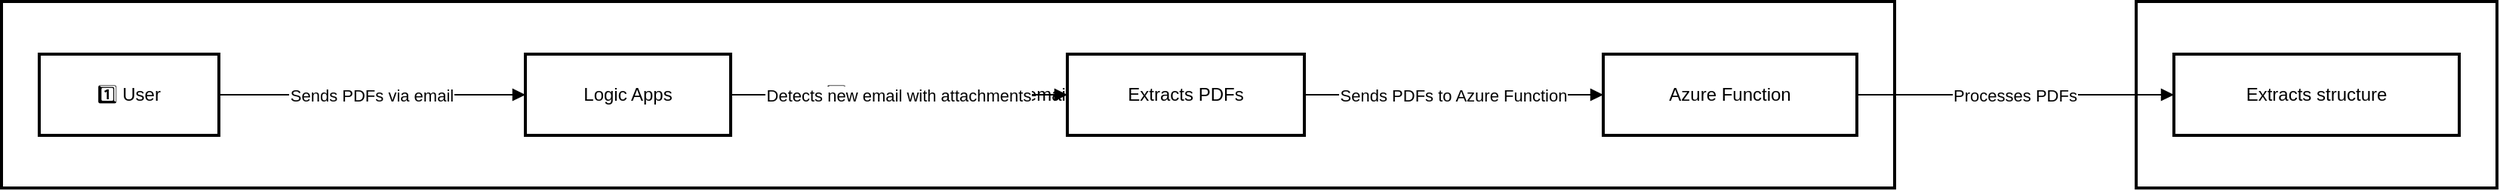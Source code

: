 <mxfile version="26.0.10">
  <diagram name="Page-1" id="lFg-r_vsHZI3RZvRGYmc">
    <mxGraphModel>
      <root>
        <mxCell id="0" />
        <mxCell id="1" parent="0" />
        <mxCell id="2" value="2️⃣ Azure Function processes PDFs" style="whiteSpace=wrap;strokeWidth=2;" vertex="1" parent="1">
          <mxGeometry x="1422" y="8" width="239" height="124" as="geometry" />
        </mxCell>
        <mxCell id="3" value="1️⃣ User sends PDFs via email" style="whiteSpace=wrap;strokeWidth=2;" vertex="1" parent="1">
          <mxGeometry x="8" y="8" width="1254" height="124" as="geometry" />
        </mxCell>
        <mxCell id="4" value="1️⃣ User" style="whiteSpace=wrap;strokeWidth=2;" vertex="1" parent="1">
          <mxGeometry x="33" y="43" width="119" height="54" as="geometry" />
        </mxCell>
        <mxCell id="5" value="Logic Apps" style="whiteSpace=wrap;strokeWidth=2;" vertex="1" parent="1">
          <mxGeometry x="355" y="43" width="136" height="54" as="geometry" />
        </mxCell>
        <mxCell id="6" value="Extracts PDFs" style="whiteSpace=wrap;strokeWidth=2;" vertex="1" parent="1">
          <mxGeometry x="714" y="43" width="157" height="54" as="geometry" />
        </mxCell>
        <mxCell id="7" value="Azure Function" style="whiteSpace=wrap;strokeWidth=2;" vertex="1" parent="1">
          <mxGeometry x="1069" y="43" width="168" height="54" as="geometry" />
        </mxCell>
        <mxCell id="8" value="Extracts structure" style="whiteSpace=wrap;strokeWidth=2;" vertex="1" parent="1">
          <mxGeometry x="1447" y="43" width="189" height="54" as="geometry" />
        </mxCell>
        <mxCell id="9" value="Sends PDFs via email" style="curved=1;startArrow=none;endArrow=block;exitX=1;exitY=0.5;entryX=0;entryY=0.5;" edge="1" parent="1" source="4" target="5">
          <mxGeometry relative="1" as="geometry">
            <Array as="points" />
          </mxGeometry>
        </mxCell>
        <mxCell id="10" value="Detects new email with attachments" style="curved=1;startArrow=none;endArrow=block;exitX=1;exitY=0.5;entryX=0;entryY=0.5;" edge="1" parent="1" source="5" target="6">
          <mxGeometry relative="1" as="geometry">
            <Array as="points" />
          </mxGeometry>
        </mxCell>
        <mxCell id="11" value="Sends PDFs to Azure Function" style="curved=1;startArrow=none;endArrow=block;exitX=1;exitY=0.5;entryX=0;entryY=0.5;" edge="1" parent="1" source="6" target="7">
          <mxGeometry relative="1" as="geometry">
            <Array as="points" />
          </mxGeometry>
        </mxCell>
        <mxCell id="12" value="Processes PDFs" style="curved=1;startArrow=none;endArrow=block;exitX=1;exitY=0.5;entryX=0;entryY=0.5;" edge="1" parent="1" source="7" target="8">
          <mxGeometry relative="1" as="geometry">
            <Array as="points" />
          </mxGeometry>
        </mxCell>
      </root>
    </mxGraphModel>
  </diagram>
</mxfile>
